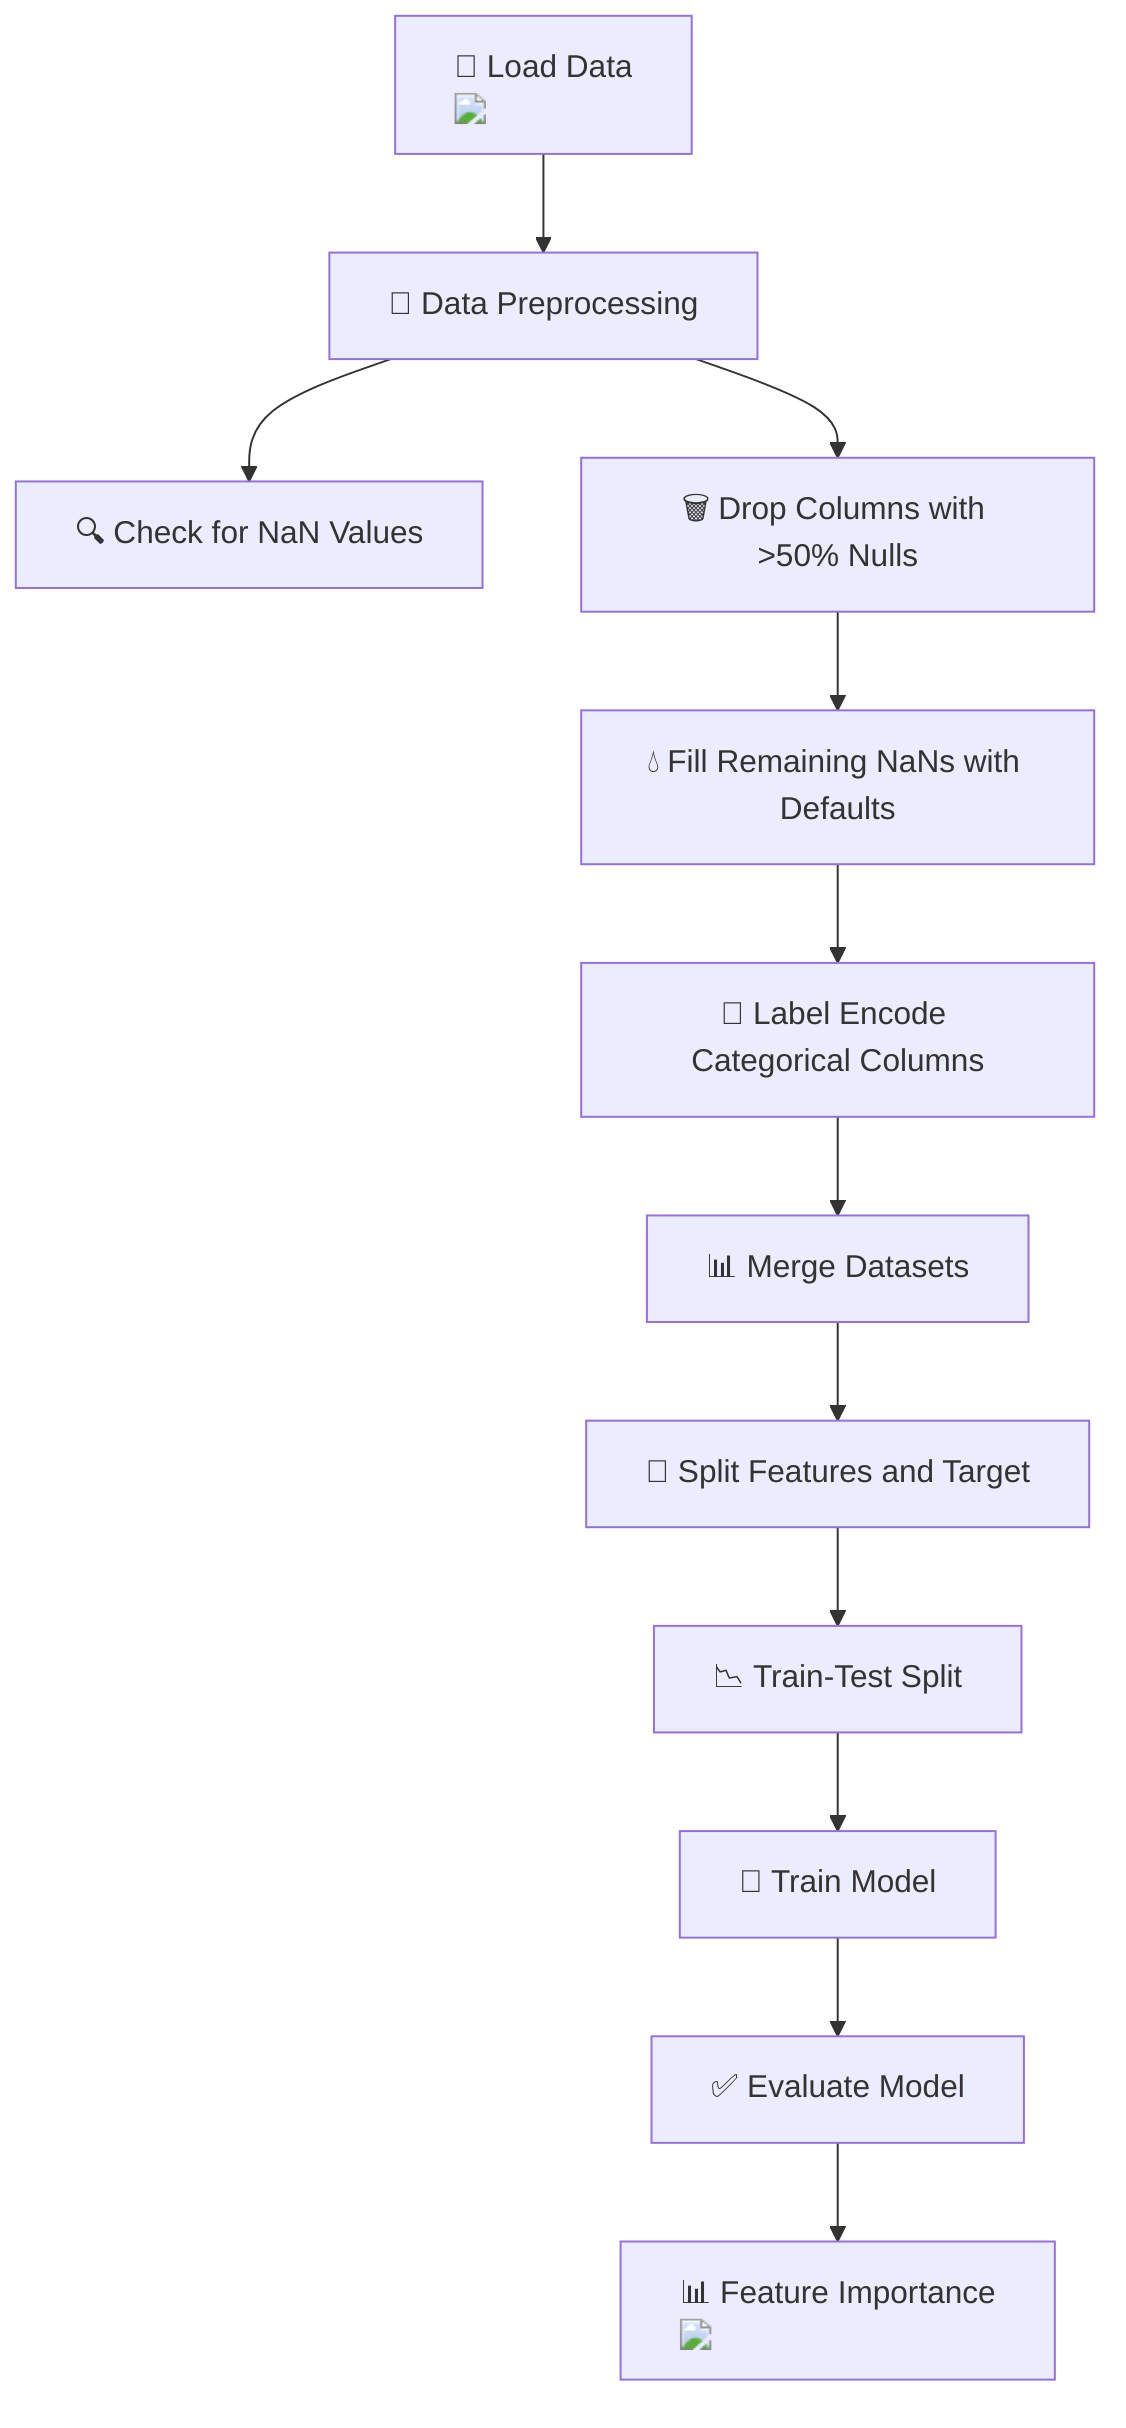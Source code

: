 flowchart TD
    A["📁 Load Data <br/> <img src='file.svg' />"] --> B["🧪 Data Preprocessing"]
    B --> C["🔍 Check for NaN Values"]
    B --> D["🗑️ Drop Columns with >50% Nulls"]
    D --> E["💧 Fill Remaining NaNs with Defaults"]
    E --> F["🔄 Label Encode Categorical Columns"]
    F --> G["📊 Merge Datasets"]
    G --> H["🧬 Split Features and Target"]
    H --> I["📉 Train-Test Split"]
    I --> J["🧠 Train Model"]
    J --> K["✅ Evaluate Model"]
    K --> L["📊 Feature Importance <br/> <img src='barplot_template.svg' />"]